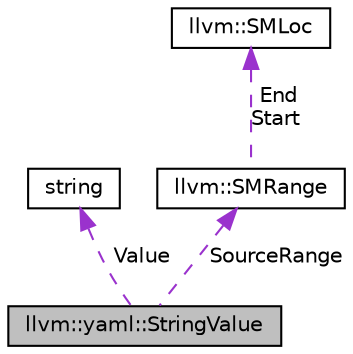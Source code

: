 digraph "llvm::yaml::StringValue"
{
 // LATEX_PDF_SIZE
  bgcolor="transparent";
  edge [fontname="Helvetica",fontsize="10",labelfontname="Helvetica",labelfontsize="10"];
  node [fontname="Helvetica",fontsize="10",shape="box"];
  Node1 [label="llvm::yaml::StringValue",height=0.2,width=0.4,color="black", fillcolor="grey75", style="filled", fontcolor="black",tooltip="A wrapper around std::string which contains a source range that's being set during parsing."];
  Node2 -> Node1 [dir="back",color="darkorchid3",fontsize="10",style="dashed",label=" Value" ,fontname="Helvetica"];
  Node2 [label="string",height=0.2,width=0.4,color="black",tooltip=" "];
  Node3 -> Node1 [dir="back",color="darkorchid3",fontsize="10",style="dashed",label=" SourceRange" ,fontname="Helvetica"];
  Node3 [label="llvm::SMRange",height=0.2,width=0.4,color="black",URL="$classllvm_1_1SMRange.html",tooltip="Represents a range in source code."];
  Node4 -> Node3 [dir="back",color="darkorchid3",fontsize="10",style="dashed",label=" End\nStart" ,fontname="Helvetica"];
  Node4 [label="llvm::SMLoc",height=0.2,width=0.4,color="black",URL="$classllvm_1_1SMLoc.html",tooltip="Represents a location in source code."];
}
